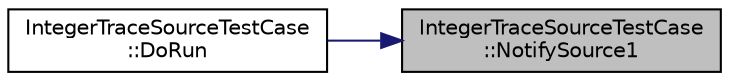 digraph "IntegerTraceSourceTestCase::NotifySource1"
{
 // LATEX_PDF_SIZE
  edge [fontname="Helvetica",fontsize="10",labelfontname="Helvetica",labelfontsize="10"];
  node [fontname="Helvetica",fontsize="10",shape=record];
  rankdir="RL";
  Node1 [label="IntegerTraceSourceTestCase\l::NotifySource1",height=0.2,width=0.4,color="black", fillcolor="grey75", style="filled", fontcolor="black",tooltip=" "];
  Node1 -> Node2 [dir="back",color="midnightblue",fontsize="10",style="solid",fontname="Helvetica"];
  Node2 [label="IntegerTraceSourceTestCase\l::DoRun",height=0.2,width=0.4,color="black", fillcolor="white", style="filled",URL="$class_integer_trace_source_test_case.html#a93b846039781c0cc706eba043bd17e48",tooltip="Implementation to actually run this TestCase."];
}
